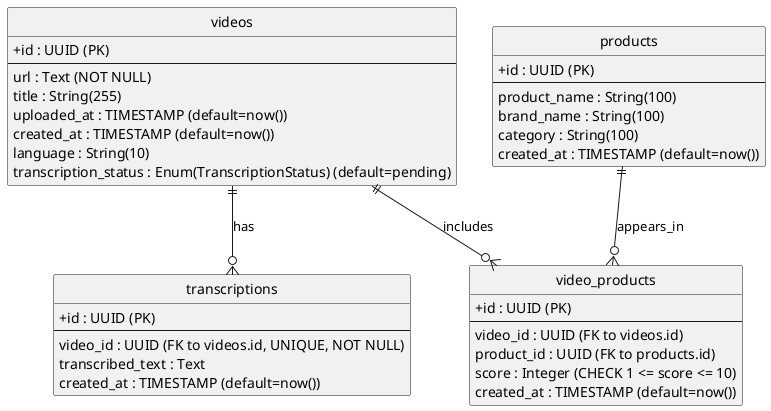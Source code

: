 @startuml
hide circle
skinparam classAttributeIconSize 0

entity "videos" {
  + id : UUID (PK)
  --
  url : Text (NOT NULL)
  title : String(255)
  uploaded_at : TIMESTAMP (default=now())
  created_at : TIMESTAMP (default=now())
  language : String(10)
  transcription_status : Enum(TranscriptionStatus) (default=pending)
}

entity "transcriptions" {
  + id : UUID (PK)
  --
  video_id : UUID (FK to videos.id, UNIQUE, NOT NULL)
  transcribed_text : Text
  created_at : TIMESTAMP (default=now())
}

entity "products" {
  + id : UUID (PK)
  --
  product_name : String(100)
  brand_name : String(100)
  category : String(100)
  created_at : TIMESTAMP (default=now())
}

entity "video_products" {
  + id : UUID (PK)
  --
  video_id : UUID (FK to videos.id)
  product_id : UUID (FK to products.id)
  score : Integer (CHECK 1 <= score <= 10)
  created_at : TIMESTAMP (default=now())
}

' Relationships
"videos" ||--o{ "transcriptions" : has
"videos" ||--o{ "video_products" : includes
"products" ||--o{ "video_products" : appears_in
@enduml
